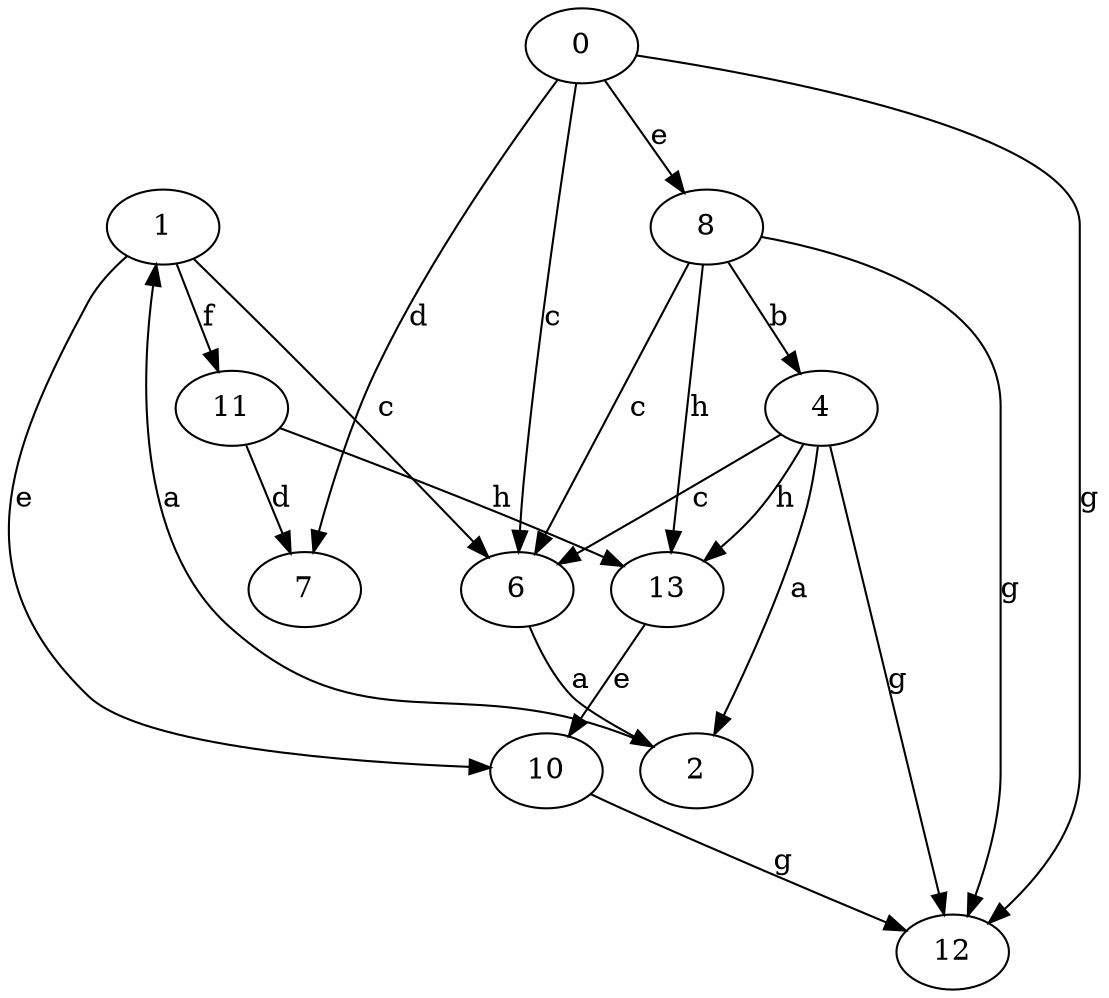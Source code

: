 strict digraph  {
1;
2;
4;
6;
7;
8;
0;
10;
11;
12;
13;
1 -> 6  [label=c];
1 -> 10  [label=e];
1 -> 11  [label=f];
2 -> 1  [label=a];
4 -> 2  [label=a];
4 -> 6  [label=c];
4 -> 12  [label=g];
4 -> 13  [label=h];
6 -> 2  [label=a];
8 -> 4  [label=b];
8 -> 6  [label=c];
8 -> 12  [label=g];
8 -> 13  [label=h];
0 -> 6  [label=c];
0 -> 7  [label=d];
0 -> 8  [label=e];
0 -> 12  [label=g];
10 -> 12  [label=g];
11 -> 7  [label=d];
11 -> 13  [label=h];
13 -> 10  [label=e];
}
